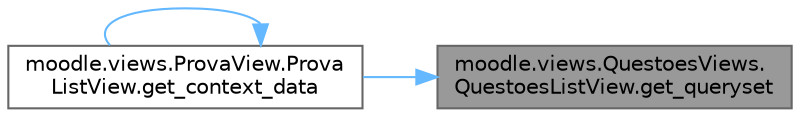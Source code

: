digraph "moodle.views.QuestoesViews.QuestoesListView.get_queryset"
{
 // INTERACTIVE_SVG=YES
 // LATEX_PDF_SIZE
  bgcolor="transparent";
  edge [fontname=Helvetica,fontsize=10,labelfontname=Helvetica,labelfontsize=10];
  node [fontname=Helvetica,fontsize=10,shape=box,height=0.2,width=0.4];
  rankdir="RL";
  Node1 [label="moodle.views.QuestoesViews.\lQuestoesListView.get_queryset",height=0.2,width=0.4,color="gray40", fillcolor="grey60", style="filled", fontcolor="black",tooltip=" "];
  Node1 -> Node2 [dir="back",color="steelblue1",style="solid"];
  Node2 [label="moodle.views.ProvaView.Prova\lListView.get_context_data",height=0.2,width=0.4,color="grey40", fillcolor="white", style="filled",URL="$classmoodle_1_1views_1_1_prova_view_1_1_prova_list_view.html#a8e67b0873566b66ab1ed8a62da642db9",tooltip=" "];
  Node2 -> Node2 [dir="back",color="steelblue1",style="solid"];
}
